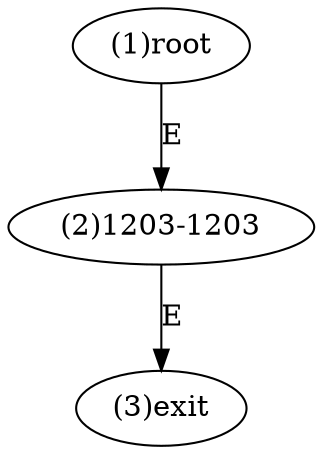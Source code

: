 digraph "" { 
1[ label="(1)root"];
2[ label="(2)1203-1203"];
3[ label="(3)exit"];
1->2[ label="E"];
2->3[ label="E"];
}